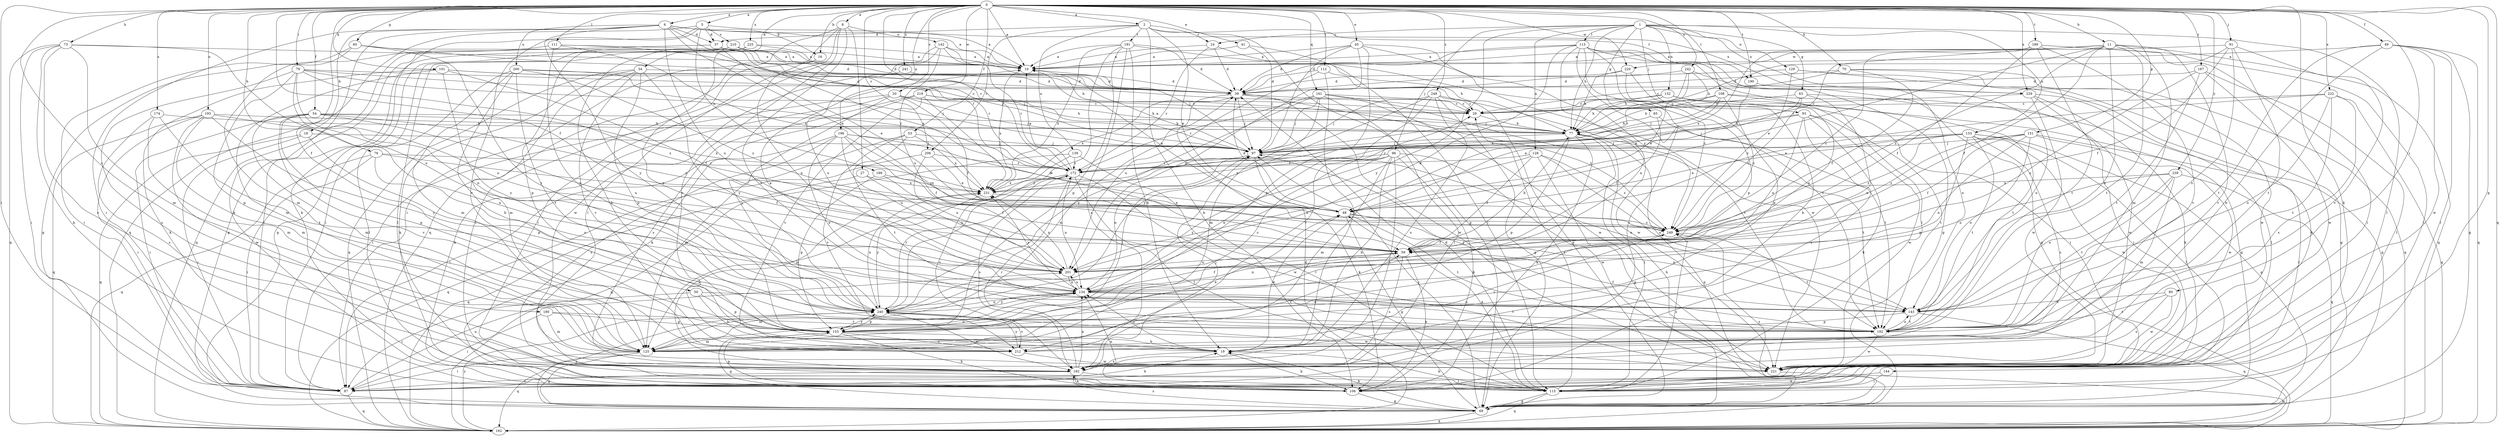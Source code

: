 strict digraph  {
0;
1;
2;
5;
6;
8;
10;
11;
16;
18;
19;
20;
24;
27;
29;
34;
37;
39;
41;
45;
48;
49;
50;
53;
54;
59;
60;
63;
65;
69;
70;
73;
76;
77;
79;
80;
87;
91;
93;
96;
97;
101;
106;
108;
111;
112;
113;
115;
125;
128;
129;
132;
133;
134;
139;
142;
143;
144;
151;
153;
161;
162;
167;
172;
174;
180;
182;
189;
190;
191;
192;
193;
196;
199;
200;
201;
206;
210;
212;
219;
220;
221;
222;
225;
229;
231;
239;
240;
241;
242;
248;
249;
0 -> 2  [label=a];
0 -> 5  [label=a];
0 -> 6  [label=a];
0 -> 8  [label=a];
0 -> 10  [label=a];
0 -> 11  [label=b];
0 -> 16  [label=b];
0 -> 20  [label=c];
0 -> 34  [label=d];
0 -> 41  [label=e];
0 -> 45  [label=e];
0 -> 49  [label=f];
0 -> 50  [label=f];
0 -> 53  [label=f];
0 -> 54  [label=f];
0 -> 59  [label=f];
0 -> 60  [label=g];
0 -> 70  [label=h];
0 -> 73  [label=h];
0 -> 76  [label=h];
0 -> 79  [label=i];
0 -> 80  [label=i];
0 -> 87  [label=i];
0 -> 91  [label=j];
0 -> 101  [label=k];
0 -> 106  [label=k];
0 -> 108  [label=l];
0 -> 111  [label=l];
0 -> 112  [label=l];
0 -> 144  [label=p];
0 -> 151  [label=p];
0 -> 161  [label=q];
0 -> 162  [label=q];
0 -> 167  [label=r];
0 -> 172  [label=r];
0 -> 174  [label=s];
0 -> 180  [label=s];
0 -> 189  [label=t];
0 -> 190  [label=t];
0 -> 193  [label=u];
0 -> 196  [label=u];
0 -> 206  [label=v];
0 -> 219  [label=w];
0 -> 220  [label=w];
0 -> 222  [label=x];
0 -> 225  [label=x];
0 -> 229  [label=x];
0 -> 239  [label=y];
0 -> 241  [label=z];
0 -> 242  [label=z];
0 -> 248  [label=z];
1 -> 24  [label=c];
1 -> 63  [label=g];
1 -> 65  [label=g];
1 -> 77  [label=h];
1 -> 93  [label=j];
1 -> 96  [label=j];
1 -> 113  [label=l];
1 -> 115  [label=l];
1 -> 128  [label=n];
1 -> 129  [label=n];
1 -> 132  [label=n];
1 -> 133  [label=n];
1 -> 229  [label=x];
1 -> 240  [label=y];
2 -> 24  [label=c];
2 -> 37  [label=d];
2 -> 48  [label=e];
2 -> 69  [label=g];
2 -> 106  [label=k];
2 -> 139  [label=o];
2 -> 190  [label=t];
2 -> 191  [label=t];
2 -> 206  [label=v];
5 -> 10  [label=a];
5 -> 37  [label=d];
5 -> 106  [label=k];
5 -> 162  [label=q];
5 -> 199  [label=u];
5 -> 210  [label=v];
5 -> 212  [label=v];
6 -> 10  [label=a];
6 -> 16  [label=b];
6 -> 18  [label=b];
6 -> 37  [label=d];
6 -> 48  [label=e];
6 -> 87  [label=i];
6 -> 106  [label=k];
6 -> 172  [label=r];
6 -> 200  [label=u];
6 -> 201  [label=u];
6 -> 229  [label=x];
6 -> 240  [label=y];
8 -> 27  [label=c];
8 -> 87  [label=i];
8 -> 115  [label=l];
8 -> 142  [label=o];
8 -> 162  [label=q];
8 -> 192  [label=t];
8 -> 212  [label=v];
10 -> 39  [label=d];
10 -> 231  [label=x];
11 -> 48  [label=e];
11 -> 59  [label=f];
11 -> 125  [label=m];
11 -> 143  [label=o];
11 -> 162  [label=q];
11 -> 172  [label=r];
11 -> 192  [label=t];
11 -> 212  [label=v];
11 -> 220  [label=w];
11 -> 249  [label=z];
16 -> 115  [label=l];
16 -> 134  [label=n];
18 -> 87  [label=i];
18 -> 97  [label=j];
18 -> 153  [label=p];
18 -> 162  [label=q];
19 -> 48  [label=e];
19 -> 106  [label=k];
19 -> 134  [label=n];
19 -> 182  [label=s];
20 -> 29  [label=c];
20 -> 59  [label=f];
20 -> 77  [label=h];
20 -> 87  [label=i];
20 -> 97  [label=j];
20 -> 106  [label=k];
20 -> 240  [label=y];
24 -> 10  [label=a];
24 -> 39  [label=d];
24 -> 172  [label=r];
24 -> 192  [label=t];
27 -> 162  [label=q];
27 -> 201  [label=u];
27 -> 231  [label=x];
29 -> 77  [label=h];
34 -> 39  [label=d];
34 -> 106  [label=k];
34 -> 125  [label=m];
34 -> 153  [label=p];
34 -> 162  [label=q];
34 -> 212  [label=v];
34 -> 240  [label=y];
37 -> 10  [label=a];
37 -> 48  [label=e];
37 -> 69  [label=g];
37 -> 162  [label=q];
37 -> 172  [label=r];
37 -> 231  [label=x];
39 -> 29  [label=c];
39 -> 97  [label=j];
39 -> 125  [label=m];
39 -> 221  [label=w];
39 -> 231  [label=x];
39 -> 249  [label=z];
41 -> 10  [label=a];
41 -> 97  [label=j];
41 -> 115  [label=l];
45 -> 10  [label=a];
45 -> 39  [label=d];
45 -> 97  [label=j];
45 -> 153  [label=p];
45 -> 201  [label=u];
45 -> 221  [label=w];
45 -> 249  [label=z];
48 -> 10  [label=a];
48 -> 39  [label=d];
48 -> 69  [label=g];
48 -> 143  [label=o];
48 -> 192  [label=t];
48 -> 249  [label=z];
49 -> 10  [label=a];
49 -> 19  [label=b];
49 -> 69  [label=g];
49 -> 115  [label=l];
49 -> 162  [label=q];
49 -> 192  [label=t];
49 -> 221  [label=w];
50 -> 19  [label=b];
50 -> 87  [label=i];
50 -> 143  [label=o];
50 -> 153  [label=p];
53 -> 97  [label=j];
53 -> 125  [label=m];
53 -> 192  [label=t];
53 -> 212  [label=v];
53 -> 231  [label=x];
54 -> 77  [label=h];
54 -> 87  [label=i];
54 -> 125  [label=m];
54 -> 153  [label=p];
54 -> 201  [label=u];
54 -> 212  [label=v];
54 -> 231  [label=x];
54 -> 249  [label=z];
59 -> 77  [label=h];
59 -> 106  [label=k];
59 -> 134  [label=n];
59 -> 182  [label=s];
59 -> 201  [label=u];
60 -> 10  [label=a];
60 -> 39  [label=d];
60 -> 69  [label=g];
60 -> 87  [label=i];
60 -> 240  [label=y];
63 -> 29  [label=c];
63 -> 48  [label=e];
63 -> 134  [label=n];
63 -> 221  [label=w];
63 -> 249  [label=z];
65 -> 59  [label=f];
65 -> 77  [label=h];
65 -> 192  [label=t];
69 -> 19  [label=b];
69 -> 77  [label=h];
69 -> 97  [label=j];
69 -> 162  [label=q];
69 -> 182  [label=s];
69 -> 240  [label=y];
69 -> 249  [label=z];
70 -> 29  [label=c];
70 -> 39  [label=d];
70 -> 59  [label=f];
70 -> 162  [label=q];
70 -> 221  [label=w];
73 -> 10  [label=a];
73 -> 87  [label=i];
73 -> 106  [label=k];
73 -> 125  [label=m];
73 -> 162  [label=q];
73 -> 182  [label=s];
73 -> 201  [label=u];
76 -> 59  [label=f];
76 -> 87  [label=i];
76 -> 143  [label=o];
76 -> 162  [label=q];
76 -> 172  [label=r];
77 -> 97  [label=j];
77 -> 106  [label=k];
77 -> 115  [label=l];
77 -> 153  [label=p];
77 -> 162  [label=q];
77 -> 192  [label=t];
79 -> 29  [label=c];
79 -> 39  [label=d];
79 -> 134  [label=n];
79 -> 153  [label=p];
79 -> 172  [label=r];
79 -> 182  [label=s];
79 -> 201  [label=u];
79 -> 249  [label=z];
80 -> 143  [label=o];
80 -> 182  [label=s];
80 -> 192  [label=t];
80 -> 221  [label=w];
87 -> 19  [label=b];
87 -> 162  [label=q];
87 -> 201  [label=u];
91 -> 10  [label=a];
91 -> 59  [label=f];
91 -> 77  [label=h];
91 -> 143  [label=o];
91 -> 192  [label=t];
91 -> 212  [label=v];
93 -> 77  [label=h];
93 -> 97  [label=j];
93 -> 106  [label=k];
93 -> 182  [label=s];
93 -> 192  [label=t];
93 -> 201  [label=u];
93 -> 221  [label=w];
96 -> 19  [label=b];
96 -> 106  [label=k];
96 -> 125  [label=m];
96 -> 134  [label=n];
96 -> 172  [label=r];
96 -> 182  [label=s];
96 -> 221  [label=w];
96 -> 231  [label=x];
96 -> 240  [label=y];
97 -> 10  [label=a];
97 -> 106  [label=k];
97 -> 134  [label=n];
97 -> 143  [label=o];
97 -> 172  [label=r];
101 -> 29  [label=c];
101 -> 39  [label=d];
101 -> 59  [label=f];
101 -> 106  [label=k];
101 -> 125  [label=m];
101 -> 240  [label=y];
106 -> 69  [label=g];
106 -> 134  [label=n];
106 -> 153  [label=p];
108 -> 29  [label=c];
108 -> 69  [label=g];
108 -> 77  [label=h];
108 -> 97  [label=j];
108 -> 192  [label=t];
108 -> 231  [label=x];
108 -> 249  [label=z];
111 -> 10  [label=a];
111 -> 97  [label=j];
111 -> 125  [label=m];
111 -> 231  [label=x];
111 -> 240  [label=y];
112 -> 19  [label=b];
112 -> 39  [label=d];
112 -> 69  [label=g];
112 -> 201  [label=u];
113 -> 10  [label=a];
113 -> 39  [label=d];
113 -> 69  [label=g];
113 -> 87  [label=i];
113 -> 115  [label=l];
113 -> 134  [label=n];
113 -> 153  [label=p];
113 -> 162  [label=q];
113 -> 201  [label=u];
113 -> 249  [label=z];
115 -> 19  [label=b];
115 -> 29  [label=c];
115 -> 39  [label=d];
115 -> 48  [label=e];
115 -> 69  [label=g];
115 -> 162  [label=q];
115 -> 249  [label=z];
125 -> 29  [label=c];
125 -> 48  [label=e];
125 -> 69  [label=g];
125 -> 87  [label=i];
125 -> 134  [label=n];
125 -> 162  [label=q];
125 -> 249  [label=z];
128 -> 59  [label=f];
128 -> 69  [label=g];
128 -> 143  [label=o];
128 -> 172  [label=r];
128 -> 201  [label=u];
128 -> 249  [label=z];
129 -> 39  [label=d];
129 -> 69  [label=g];
129 -> 106  [label=k];
129 -> 249  [label=z];
132 -> 29  [label=c];
132 -> 69  [label=g];
132 -> 77  [label=h];
132 -> 87  [label=i];
132 -> 97  [label=j];
132 -> 201  [label=u];
133 -> 48  [label=e];
133 -> 69  [label=g];
133 -> 97  [label=j];
133 -> 115  [label=l];
133 -> 153  [label=p];
133 -> 172  [label=r];
133 -> 182  [label=s];
133 -> 192  [label=t];
133 -> 221  [label=w];
133 -> 249  [label=z];
134 -> 10  [label=a];
134 -> 59  [label=f];
134 -> 125  [label=m];
134 -> 143  [label=o];
134 -> 192  [label=t];
134 -> 201  [label=u];
134 -> 231  [label=x];
134 -> 240  [label=y];
139 -> 115  [label=l];
139 -> 162  [label=q];
139 -> 172  [label=r];
139 -> 182  [label=s];
142 -> 10  [label=a];
142 -> 97  [label=j];
142 -> 115  [label=l];
142 -> 172  [label=r];
142 -> 201  [label=u];
142 -> 221  [label=w];
143 -> 59  [label=f];
143 -> 153  [label=p];
143 -> 162  [label=q];
143 -> 192  [label=t];
144 -> 106  [label=k];
144 -> 115  [label=l];
151 -> 59  [label=f];
151 -> 97  [label=j];
151 -> 115  [label=l];
151 -> 134  [label=n];
151 -> 143  [label=o];
151 -> 221  [label=w];
151 -> 249  [label=z];
153 -> 19  [label=b];
153 -> 69  [label=g];
153 -> 97  [label=j];
153 -> 106  [label=k];
153 -> 125  [label=m];
153 -> 212  [label=v];
153 -> 240  [label=y];
161 -> 29  [label=c];
161 -> 87  [label=i];
161 -> 97  [label=j];
161 -> 125  [label=m];
161 -> 172  [label=r];
161 -> 192  [label=t];
161 -> 221  [label=w];
161 -> 240  [label=y];
162 -> 39  [label=d];
162 -> 240  [label=y];
167 -> 39  [label=d];
167 -> 115  [label=l];
167 -> 192  [label=t];
167 -> 201  [label=u];
167 -> 221  [label=w];
172 -> 10  [label=a];
172 -> 115  [label=l];
172 -> 125  [label=m];
172 -> 134  [label=n];
172 -> 182  [label=s];
172 -> 221  [label=w];
172 -> 231  [label=x];
174 -> 77  [label=h];
174 -> 125  [label=m];
174 -> 182  [label=s];
174 -> 192  [label=t];
180 -> 87  [label=i];
180 -> 125  [label=m];
180 -> 153  [label=p];
180 -> 192  [label=t];
182 -> 87  [label=i];
182 -> 97  [label=j];
182 -> 106  [label=k];
182 -> 115  [label=l];
182 -> 134  [label=n];
182 -> 172  [label=r];
182 -> 231  [label=x];
189 -> 10  [label=a];
189 -> 59  [label=f];
189 -> 87  [label=i];
189 -> 115  [label=l];
189 -> 192  [label=t];
189 -> 212  [label=v];
189 -> 231  [label=x];
189 -> 249  [label=z];
190 -> 48  [label=e];
190 -> 143  [label=o];
191 -> 10  [label=a];
191 -> 19  [label=b];
191 -> 39  [label=d];
191 -> 77  [label=h];
191 -> 153  [label=p];
191 -> 182  [label=s];
191 -> 231  [label=x];
191 -> 240  [label=y];
192 -> 97  [label=j];
192 -> 143  [label=o];
192 -> 221  [label=w];
193 -> 77  [label=h];
193 -> 87  [label=i];
193 -> 125  [label=m];
193 -> 134  [label=n];
193 -> 162  [label=q];
193 -> 221  [label=w];
193 -> 240  [label=y];
196 -> 48  [label=e];
196 -> 59  [label=f];
196 -> 87  [label=i];
196 -> 97  [label=j];
196 -> 143  [label=o];
196 -> 182  [label=s];
196 -> 201  [label=u];
196 -> 249  [label=z];
199 -> 59  [label=f];
199 -> 153  [label=p];
199 -> 231  [label=x];
200 -> 19  [label=b];
200 -> 39  [label=d];
200 -> 97  [label=j];
200 -> 115  [label=l];
200 -> 125  [label=m];
200 -> 192  [label=t];
200 -> 249  [label=z];
201 -> 134  [label=n];
201 -> 231  [label=x];
206 -> 48  [label=e];
206 -> 162  [label=q];
206 -> 172  [label=r];
206 -> 201  [label=u];
210 -> 10  [label=a];
210 -> 69  [label=g];
210 -> 77  [label=h];
210 -> 87  [label=i];
210 -> 97  [label=j];
210 -> 153  [label=p];
212 -> 59  [label=f];
212 -> 221  [label=w];
212 -> 240  [label=y];
219 -> 29  [label=c];
219 -> 59  [label=f];
219 -> 77  [label=h];
219 -> 106  [label=k];
219 -> 182  [label=s];
219 -> 212  [label=v];
220 -> 19  [label=b];
220 -> 39  [label=d];
220 -> 77  [label=h];
220 -> 153  [label=p];
221 -> 162  [label=q];
222 -> 29  [label=c];
222 -> 48  [label=e];
222 -> 143  [label=o];
222 -> 162  [label=q];
222 -> 182  [label=s];
222 -> 192  [label=t];
225 -> 10  [label=a];
225 -> 19  [label=b];
225 -> 39  [label=d];
225 -> 87  [label=i];
225 -> 115  [label=l];
225 -> 240  [label=y];
229 -> 29  [label=c];
229 -> 87  [label=i];
229 -> 106  [label=k];
229 -> 115  [label=l];
229 -> 221  [label=w];
231 -> 48  [label=e];
231 -> 240  [label=y];
239 -> 125  [label=m];
239 -> 143  [label=o];
239 -> 162  [label=q];
239 -> 192  [label=t];
239 -> 201  [label=u];
239 -> 231  [label=x];
240 -> 134  [label=n];
240 -> 153  [label=p];
240 -> 172  [label=r];
240 -> 182  [label=s];
240 -> 212  [label=v];
240 -> 221  [label=w];
240 -> 231  [label=x];
241 -> 39  [label=d];
241 -> 201  [label=u];
242 -> 39  [label=d];
242 -> 48  [label=e];
242 -> 77  [label=h];
242 -> 143  [label=o];
242 -> 172  [label=r];
248 -> 29  [label=c];
248 -> 69  [label=g];
248 -> 97  [label=j];
248 -> 182  [label=s];
248 -> 212  [label=v];
248 -> 221  [label=w];
248 -> 240  [label=y];
249 -> 59  [label=f];
249 -> 192  [label=t];
}
